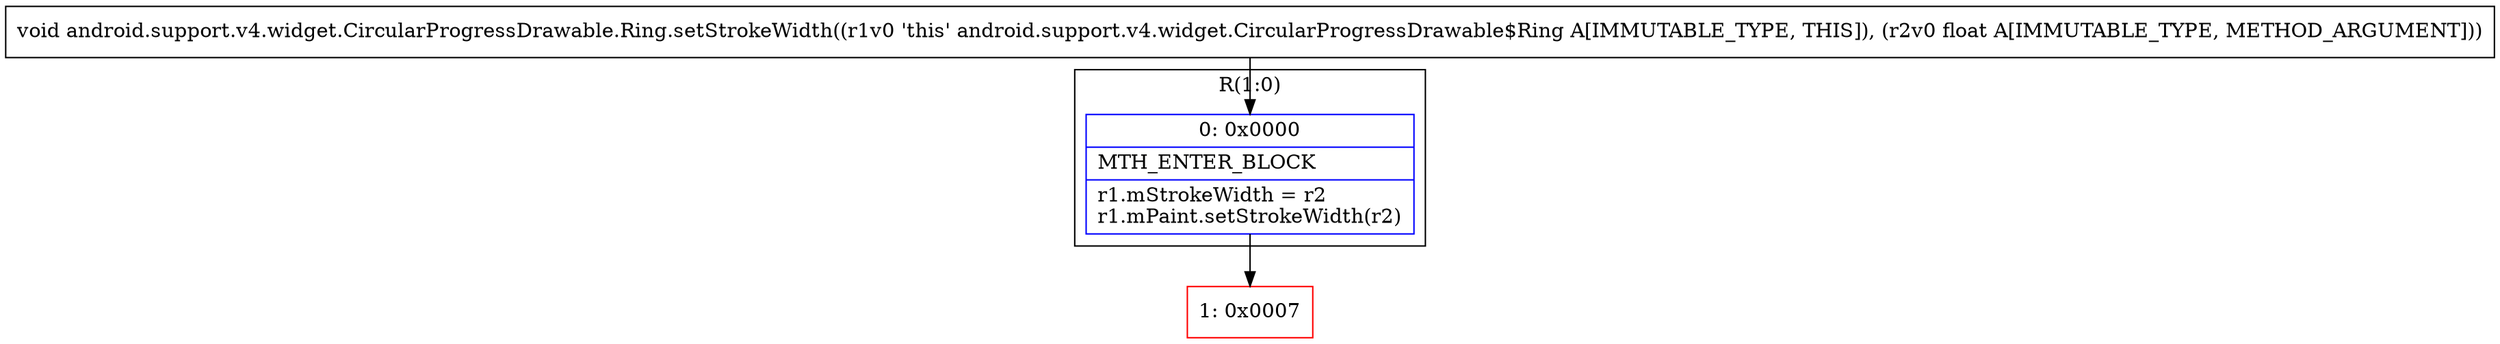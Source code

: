digraph "CFG forandroid.support.v4.widget.CircularProgressDrawable.Ring.setStrokeWidth(F)V" {
subgraph cluster_Region_345680450 {
label = "R(1:0)";
node [shape=record,color=blue];
Node_0 [shape=record,label="{0\:\ 0x0000|MTH_ENTER_BLOCK\l|r1.mStrokeWidth = r2\lr1.mPaint.setStrokeWidth(r2)\l}"];
}
Node_1 [shape=record,color=red,label="{1\:\ 0x0007}"];
MethodNode[shape=record,label="{void android.support.v4.widget.CircularProgressDrawable.Ring.setStrokeWidth((r1v0 'this' android.support.v4.widget.CircularProgressDrawable$Ring A[IMMUTABLE_TYPE, THIS]), (r2v0 float A[IMMUTABLE_TYPE, METHOD_ARGUMENT])) }"];
MethodNode -> Node_0;
Node_0 -> Node_1;
}

